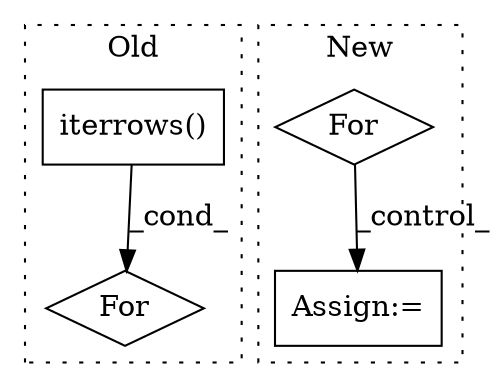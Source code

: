 digraph G {
subgraph cluster0 {
1 [label="iterrows()" a="75" s="7828" l="13" shape="box"];
3 [label="For" a="107" s="7812,7841" l="4,10" shape="diamond"];
label = "Old";
style="dotted";
}
subgraph cluster1 {
2 [label="For" a="107" s="7339,7364" l="4,14" shape="diamond"];
4 [label="Assign:=" a="68" s="7384" l="3" shape="box"];
label = "New";
style="dotted";
}
1 -> 3 [label="_cond_"];
2 -> 4 [label="_control_"];
}